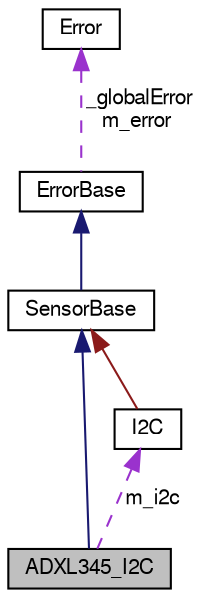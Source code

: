 digraph "ADXL345_I2C"
{
  bgcolor="transparent";
  edge [fontname="FreeSans",fontsize="10",labelfontname="FreeSans",labelfontsize="10"];
  node [fontname="FreeSans",fontsize="10",shape=record];
  Node1 [label="ADXL345_I2C",height=0.2,width=0.4,color="black", fillcolor="grey75", style="filled" fontcolor="black"];
  Node2 -> Node1 [dir="back",color="midnightblue",fontsize="10",style="solid",fontname="FreeSans"];
  Node2 [label="SensorBase",height=0.2,width=0.4,color="black",URL="$class_sensor_base.html"];
  Node3 -> Node2 [dir="back",color="midnightblue",fontsize="10",style="solid",fontname="FreeSans"];
  Node3 [label="ErrorBase",height=0.2,width=0.4,color="black",URL="$class_error_base.html"];
  Node4 -> Node3 [dir="back",color="darkorchid3",fontsize="10",style="dashed",label=" _globalError\nm_error" ,fontname="FreeSans"];
  Node4 [label="Error",height=0.2,width=0.4,color="black",URL="$class_error.html"];
  Node5 -> Node1 [dir="back",color="darkorchid3",fontsize="10",style="dashed",label=" m_i2c" ,fontname="FreeSans"];
  Node5 [label="I2C",height=0.2,width=0.4,color="black",URL="$class_i2_c.html"];
  Node2 -> Node5 [dir="back",color="firebrick4",fontsize="10",style="solid",fontname="FreeSans"];
}
